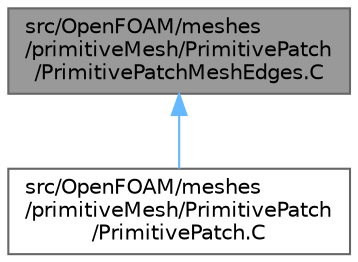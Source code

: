 digraph "src/OpenFOAM/meshes/primitiveMesh/PrimitivePatch/PrimitivePatchMeshEdges.C"
{
 // LATEX_PDF_SIZE
  bgcolor="transparent";
  edge [fontname=Helvetica,fontsize=10,labelfontname=Helvetica,labelfontsize=10];
  node [fontname=Helvetica,fontsize=10,shape=box,height=0.2,width=0.4];
  Node1 [id="Node000001",label="src/OpenFOAM/meshes\l/primitiveMesh/PrimitivePatch\l/PrimitivePatchMeshEdges.C",height=0.2,width=0.4,color="gray40", fillcolor="grey60", style="filled", fontcolor="black",tooltip=" "];
  Node1 -> Node2 [id="edge1_Node000001_Node000002",dir="back",color="steelblue1",style="solid",tooltip=" "];
  Node2 [id="Node000002",label="src/OpenFOAM/meshes\l/primitiveMesh/PrimitivePatch\l/PrimitivePatch.C",height=0.2,width=0.4,color="grey40", fillcolor="white", style="filled",URL="$PrimitivePatch_8C.html",tooltip=" "];
}
